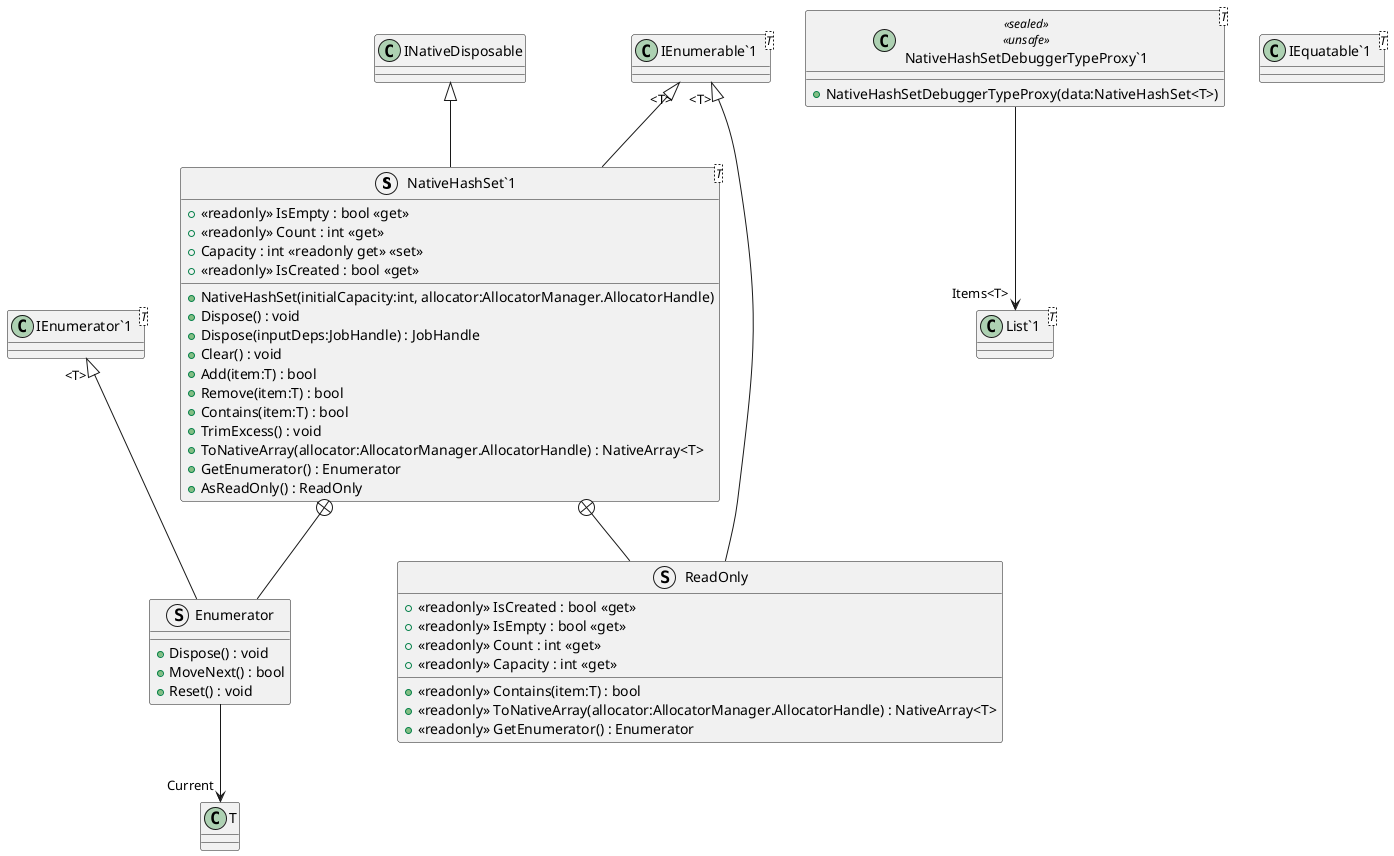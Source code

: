 @startuml
struct "NativeHashSet`1"<T> {
    + NativeHashSet(initialCapacity:int, allocator:AllocatorManager.AllocatorHandle)
    + <<readonly>> IsEmpty : bool <<get>>
    + <<readonly>> Count : int <<get>>
    + Capacity : int <<readonly get>> <<set>>
    + <<readonly>> IsCreated : bool <<get>>
    + Dispose() : void
    + Dispose(inputDeps:JobHandle) : JobHandle
    + Clear() : void
    + Add(item:T) : bool
    + Remove(item:T) : bool
    + Contains(item:T) : bool
    + TrimExcess() : void
    + ToNativeArray(allocator:AllocatorManager.AllocatorHandle) : NativeArray<T>
    + GetEnumerator() : Enumerator
    + AsReadOnly() : ReadOnly
}
class "NativeHashSetDebuggerTypeProxy`1"<T> <<sealed>> <<unsafe>> {
    + NativeHashSetDebuggerTypeProxy(data:NativeHashSet<T>)
}
class "IEnumerable`1"<T> {
}
class "IEquatable`1"<T> {
}
struct Enumerator {
    + Dispose() : void
    + MoveNext() : bool
    + Reset() : void
}
struct ReadOnly {
    + <<readonly>> IsCreated : bool <<get>>
    + <<readonly>> IsEmpty : bool <<get>>
    + <<readonly>> Count : int <<get>>
    + <<readonly>> Capacity : int <<get>>
    + <<readonly>> Contains(item:T) : bool
    + <<readonly>> ToNativeArray(allocator:AllocatorManager.AllocatorHandle) : NativeArray<T>
    + <<readonly>> GetEnumerator() : Enumerator
}
class "List`1"<T> {
}
class "IEnumerator`1"<T> {
}
INativeDisposable <|-- "NativeHashSet`1"
"IEnumerable`1" "<T>" <|-- "NativeHashSet`1"
"NativeHashSetDebuggerTypeProxy`1" --> "Items<T>" "List`1"
"NativeHashSet`1" +-- Enumerator
"IEnumerator`1" "<T>" <|-- Enumerator
Enumerator --> "Current" T
"NativeHashSet`1" +-- ReadOnly
"IEnumerable`1" "<T>" <|-- ReadOnly
@enduml
